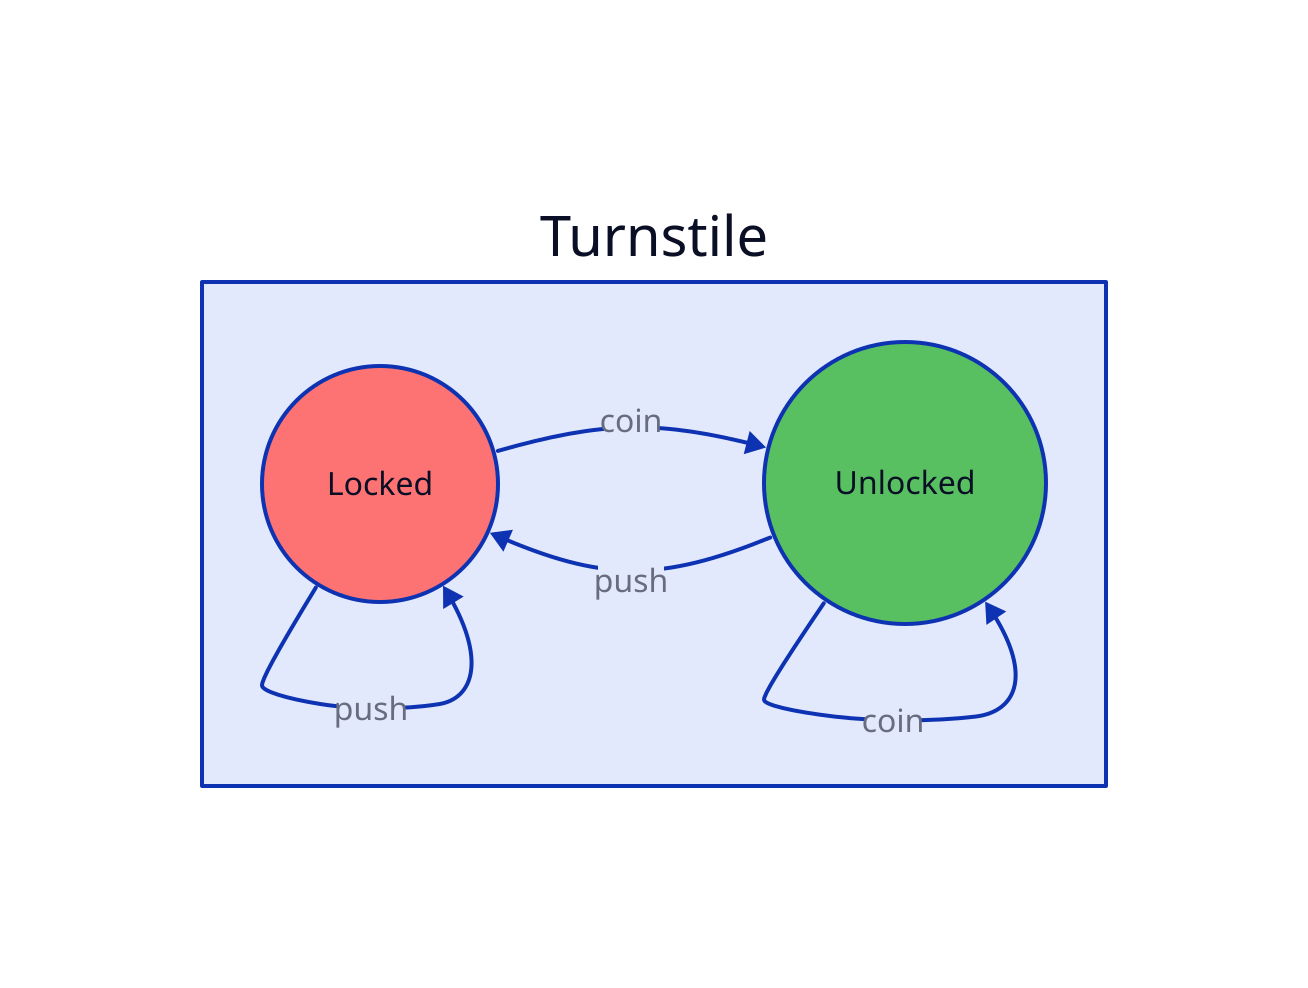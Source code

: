 direction: right

Turnstile: {
  l: Locked {
    shape: circle
    style.fill: "#fd7373"
  }
  u: Unlocked {
    shape: circle
    style.fill: "#59c061"
  }
  
  l -> l: push
  u -> l: push

  l -> u: coin
  u -> u: coin
}
